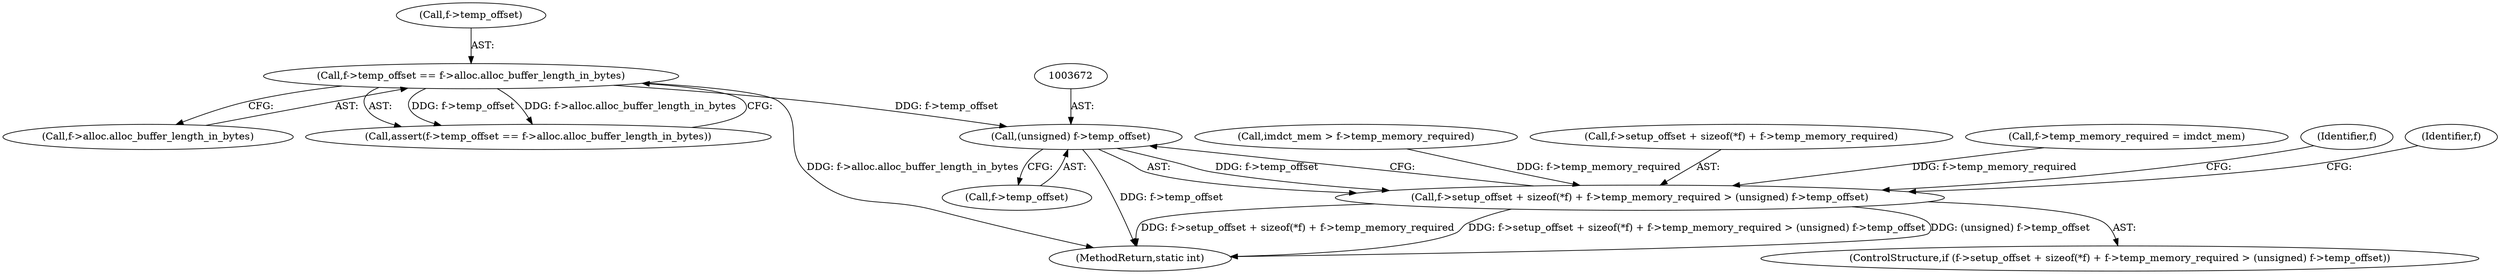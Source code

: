 digraph "0_stb_98fdfc6df88b1e34a736d5e126e6c8139c8de1a6_2@pointer" {
"1003671" [label="(Call,(unsigned) f->temp_offset)"];
"1003649" [label="(Call,f->temp_offset == f->alloc.alloc_buffer_length_in_bytes)"];
"1003659" [label="(Call,f->setup_offset + sizeof(*f) + f->temp_memory_required > (unsigned) f->temp_offset)"];
"1003673" [label="(Call,f->temp_offset)"];
"1003658" [label="(ControlStructure,if (f->setup_offset + sizeof(*f) + f->temp_memory_required > (unsigned) f->temp_offset))"];
"1003626" [label="(Call,imdct_mem > f->temp_memory_required)"];
"1003653" [label="(Call,f->alloc.alloc_buffer_length_in_bytes)"];
"1003650" [label="(Call,f->temp_offset)"];
"1003649" [label="(Call,f->temp_offset == f->alloc.alloc_buffer_length_in_bytes)"];
"1003660" [label="(Call,f->setup_offset + sizeof(*f) + f->temp_memory_required)"];
"1003631" [label="(Call,f->temp_memory_required = imdct_mem)"];
"1003648" [label="(Call,assert(f->temp_offset == f->alloc.alloc_buffer_length_in_bytes))"];
"1003682" [label="(Identifier,f)"];
"1003659" [label="(Call,f->setup_offset + sizeof(*f) + f->temp_memory_required > (unsigned) f->temp_offset)"];
"1003688" [label="(MethodReturn,static int)"];
"1003671" [label="(Call,(unsigned) f->temp_offset)"];
"1003678" [label="(Identifier,f)"];
"1003671" -> "1003659"  [label="AST: "];
"1003671" -> "1003673"  [label="CFG: "];
"1003672" -> "1003671"  [label="AST: "];
"1003673" -> "1003671"  [label="AST: "];
"1003659" -> "1003671"  [label="CFG: "];
"1003671" -> "1003688"  [label="DDG: f->temp_offset"];
"1003671" -> "1003659"  [label="DDG: f->temp_offset"];
"1003649" -> "1003671"  [label="DDG: f->temp_offset"];
"1003649" -> "1003648"  [label="AST: "];
"1003649" -> "1003653"  [label="CFG: "];
"1003650" -> "1003649"  [label="AST: "];
"1003653" -> "1003649"  [label="AST: "];
"1003648" -> "1003649"  [label="CFG: "];
"1003649" -> "1003688"  [label="DDG: f->alloc.alloc_buffer_length_in_bytes"];
"1003649" -> "1003648"  [label="DDG: f->temp_offset"];
"1003649" -> "1003648"  [label="DDG: f->alloc.alloc_buffer_length_in_bytes"];
"1003659" -> "1003658"  [label="AST: "];
"1003660" -> "1003659"  [label="AST: "];
"1003678" -> "1003659"  [label="CFG: "];
"1003682" -> "1003659"  [label="CFG: "];
"1003659" -> "1003688"  [label="DDG: (unsigned) f->temp_offset"];
"1003659" -> "1003688"  [label="DDG: f->setup_offset + sizeof(*f) + f->temp_memory_required"];
"1003659" -> "1003688"  [label="DDG: f->setup_offset + sizeof(*f) + f->temp_memory_required > (unsigned) f->temp_offset"];
"1003626" -> "1003659"  [label="DDG: f->temp_memory_required"];
"1003631" -> "1003659"  [label="DDG: f->temp_memory_required"];
}
